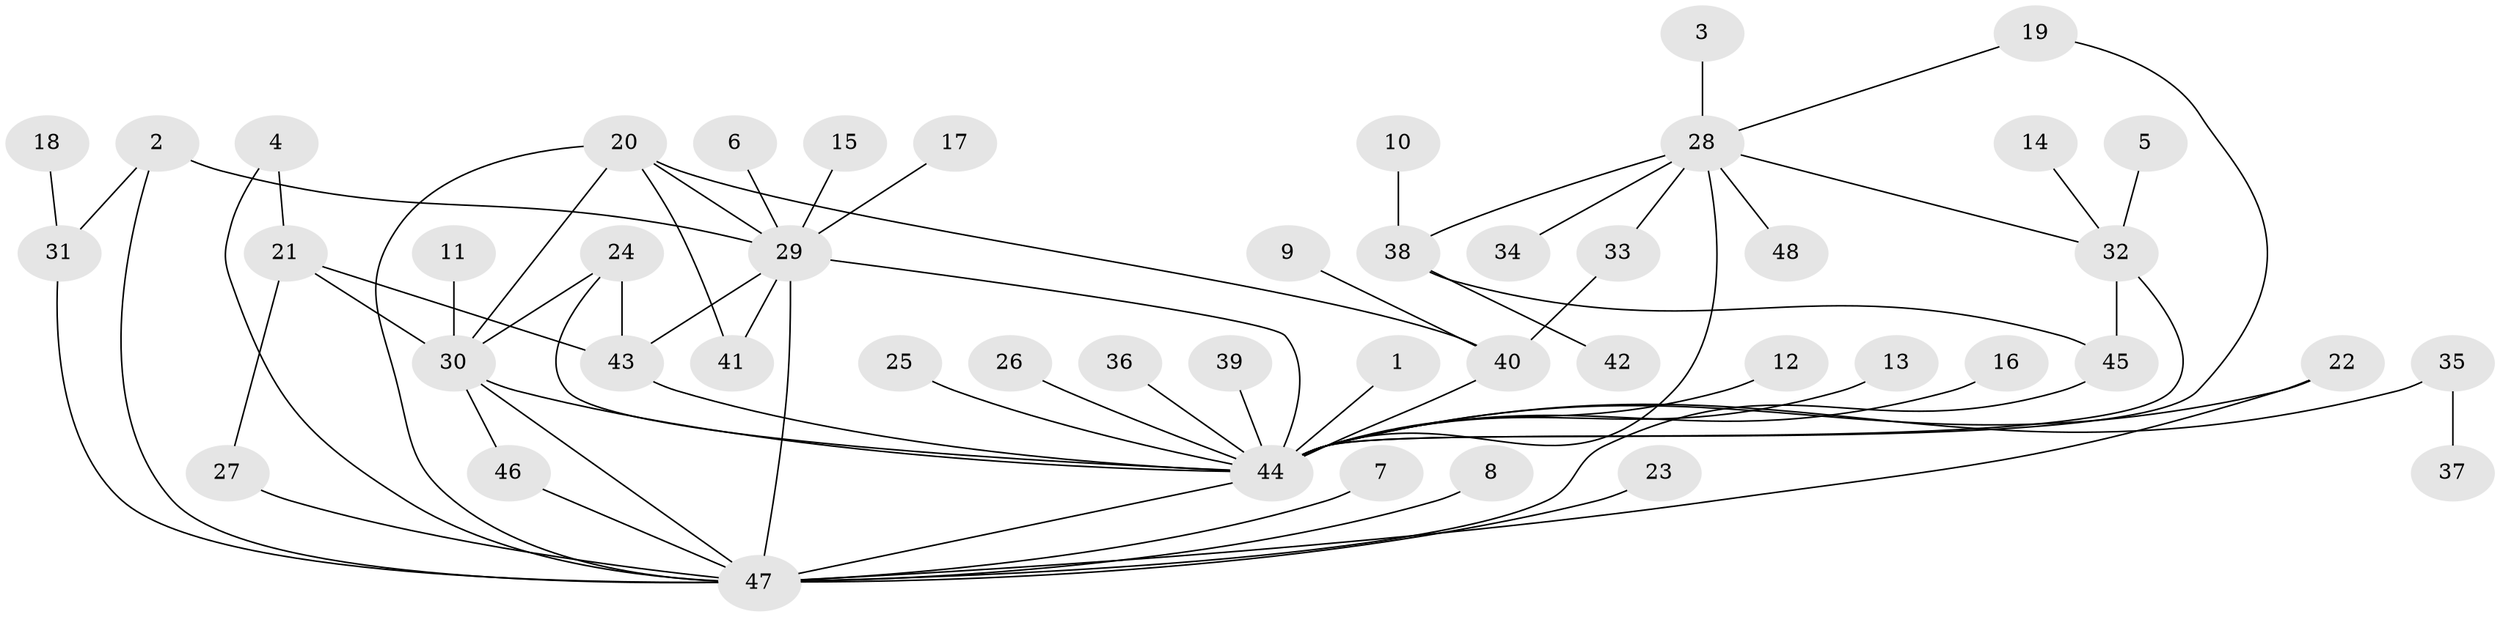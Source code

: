 // original degree distribution, {6: 0.043478260869565216, 27: 0.010869565217391304, 12: 0.010869565217391304, 18: 0.010869565217391304, 5: 0.03260869565217391, 8: 0.010869565217391304, 1: 0.5760869565217391, 2: 0.16304347826086957, 3: 0.06521739130434782, 7: 0.010869565217391304, 4: 0.06521739130434782}
// Generated by graph-tools (version 1.1) at 2025/49/03/09/25 03:49:55]
// undirected, 48 vertices, 68 edges
graph export_dot {
graph [start="1"]
  node [color=gray90,style=filled];
  1;
  2;
  3;
  4;
  5;
  6;
  7;
  8;
  9;
  10;
  11;
  12;
  13;
  14;
  15;
  16;
  17;
  18;
  19;
  20;
  21;
  22;
  23;
  24;
  25;
  26;
  27;
  28;
  29;
  30;
  31;
  32;
  33;
  34;
  35;
  36;
  37;
  38;
  39;
  40;
  41;
  42;
  43;
  44;
  45;
  46;
  47;
  48;
  1 -- 44 [weight=1.0];
  2 -- 29 [weight=1.0];
  2 -- 31 [weight=1.0];
  2 -- 47 [weight=1.0];
  3 -- 28 [weight=1.0];
  4 -- 21 [weight=1.0];
  4 -- 47 [weight=1.0];
  5 -- 32 [weight=1.0];
  6 -- 29 [weight=1.0];
  7 -- 47 [weight=1.0];
  8 -- 47 [weight=1.0];
  9 -- 40 [weight=1.0];
  10 -- 38 [weight=1.0];
  11 -- 30 [weight=1.0];
  12 -- 44 [weight=1.0];
  13 -- 44 [weight=1.0];
  14 -- 32 [weight=1.0];
  15 -- 29 [weight=1.0];
  16 -- 44 [weight=1.0];
  17 -- 29 [weight=1.0];
  18 -- 31 [weight=1.0];
  19 -- 28 [weight=1.0];
  19 -- 44 [weight=1.0];
  20 -- 29 [weight=1.0];
  20 -- 30 [weight=1.0];
  20 -- 40 [weight=1.0];
  20 -- 41 [weight=1.0];
  20 -- 47 [weight=1.0];
  21 -- 27 [weight=1.0];
  21 -- 30 [weight=1.0];
  21 -- 43 [weight=1.0];
  22 -- 44 [weight=1.0];
  22 -- 47 [weight=1.0];
  23 -- 47 [weight=1.0];
  24 -- 30 [weight=1.0];
  24 -- 43 [weight=1.0];
  24 -- 44 [weight=2.0];
  25 -- 44 [weight=1.0];
  26 -- 44 [weight=1.0];
  27 -- 47 [weight=1.0];
  28 -- 32 [weight=1.0];
  28 -- 33 [weight=1.0];
  28 -- 34 [weight=1.0];
  28 -- 38 [weight=1.0];
  28 -- 44 [weight=2.0];
  28 -- 48 [weight=1.0];
  29 -- 41 [weight=1.0];
  29 -- 43 [weight=1.0];
  29 -- 44 [weight=1.0];
  29 -- 47 [weight=1.0];
  30 -- 44 [weight=1.0];
  30 -- 46 [weight=1.0];
  30 -- 47 [weight=1.0];
  31 -- 47 [weight=1.0];
  32 -- 44 [weight=1.0];
  32 -- 45 [weight=1.0];
  33 -- 40 [weight=1.0];
  35 -- 37 [weight=1.0];
  35 -- 44 [weight=1.0];
  36 -- 44 [weight=1.0];
  38 -- 42 [weight=1.0];
  38 -- 45 [weight=1.0];
  39 -- 44 [weight=1.0];
  40 -- 44 [weight=1.0];
  43 -- 44 [weight=1.0];
  44 -- 47 [weight=1.0];
  45 -- 47 [weight=1.0];
  46 -- 47 [weight=1.0];
}
